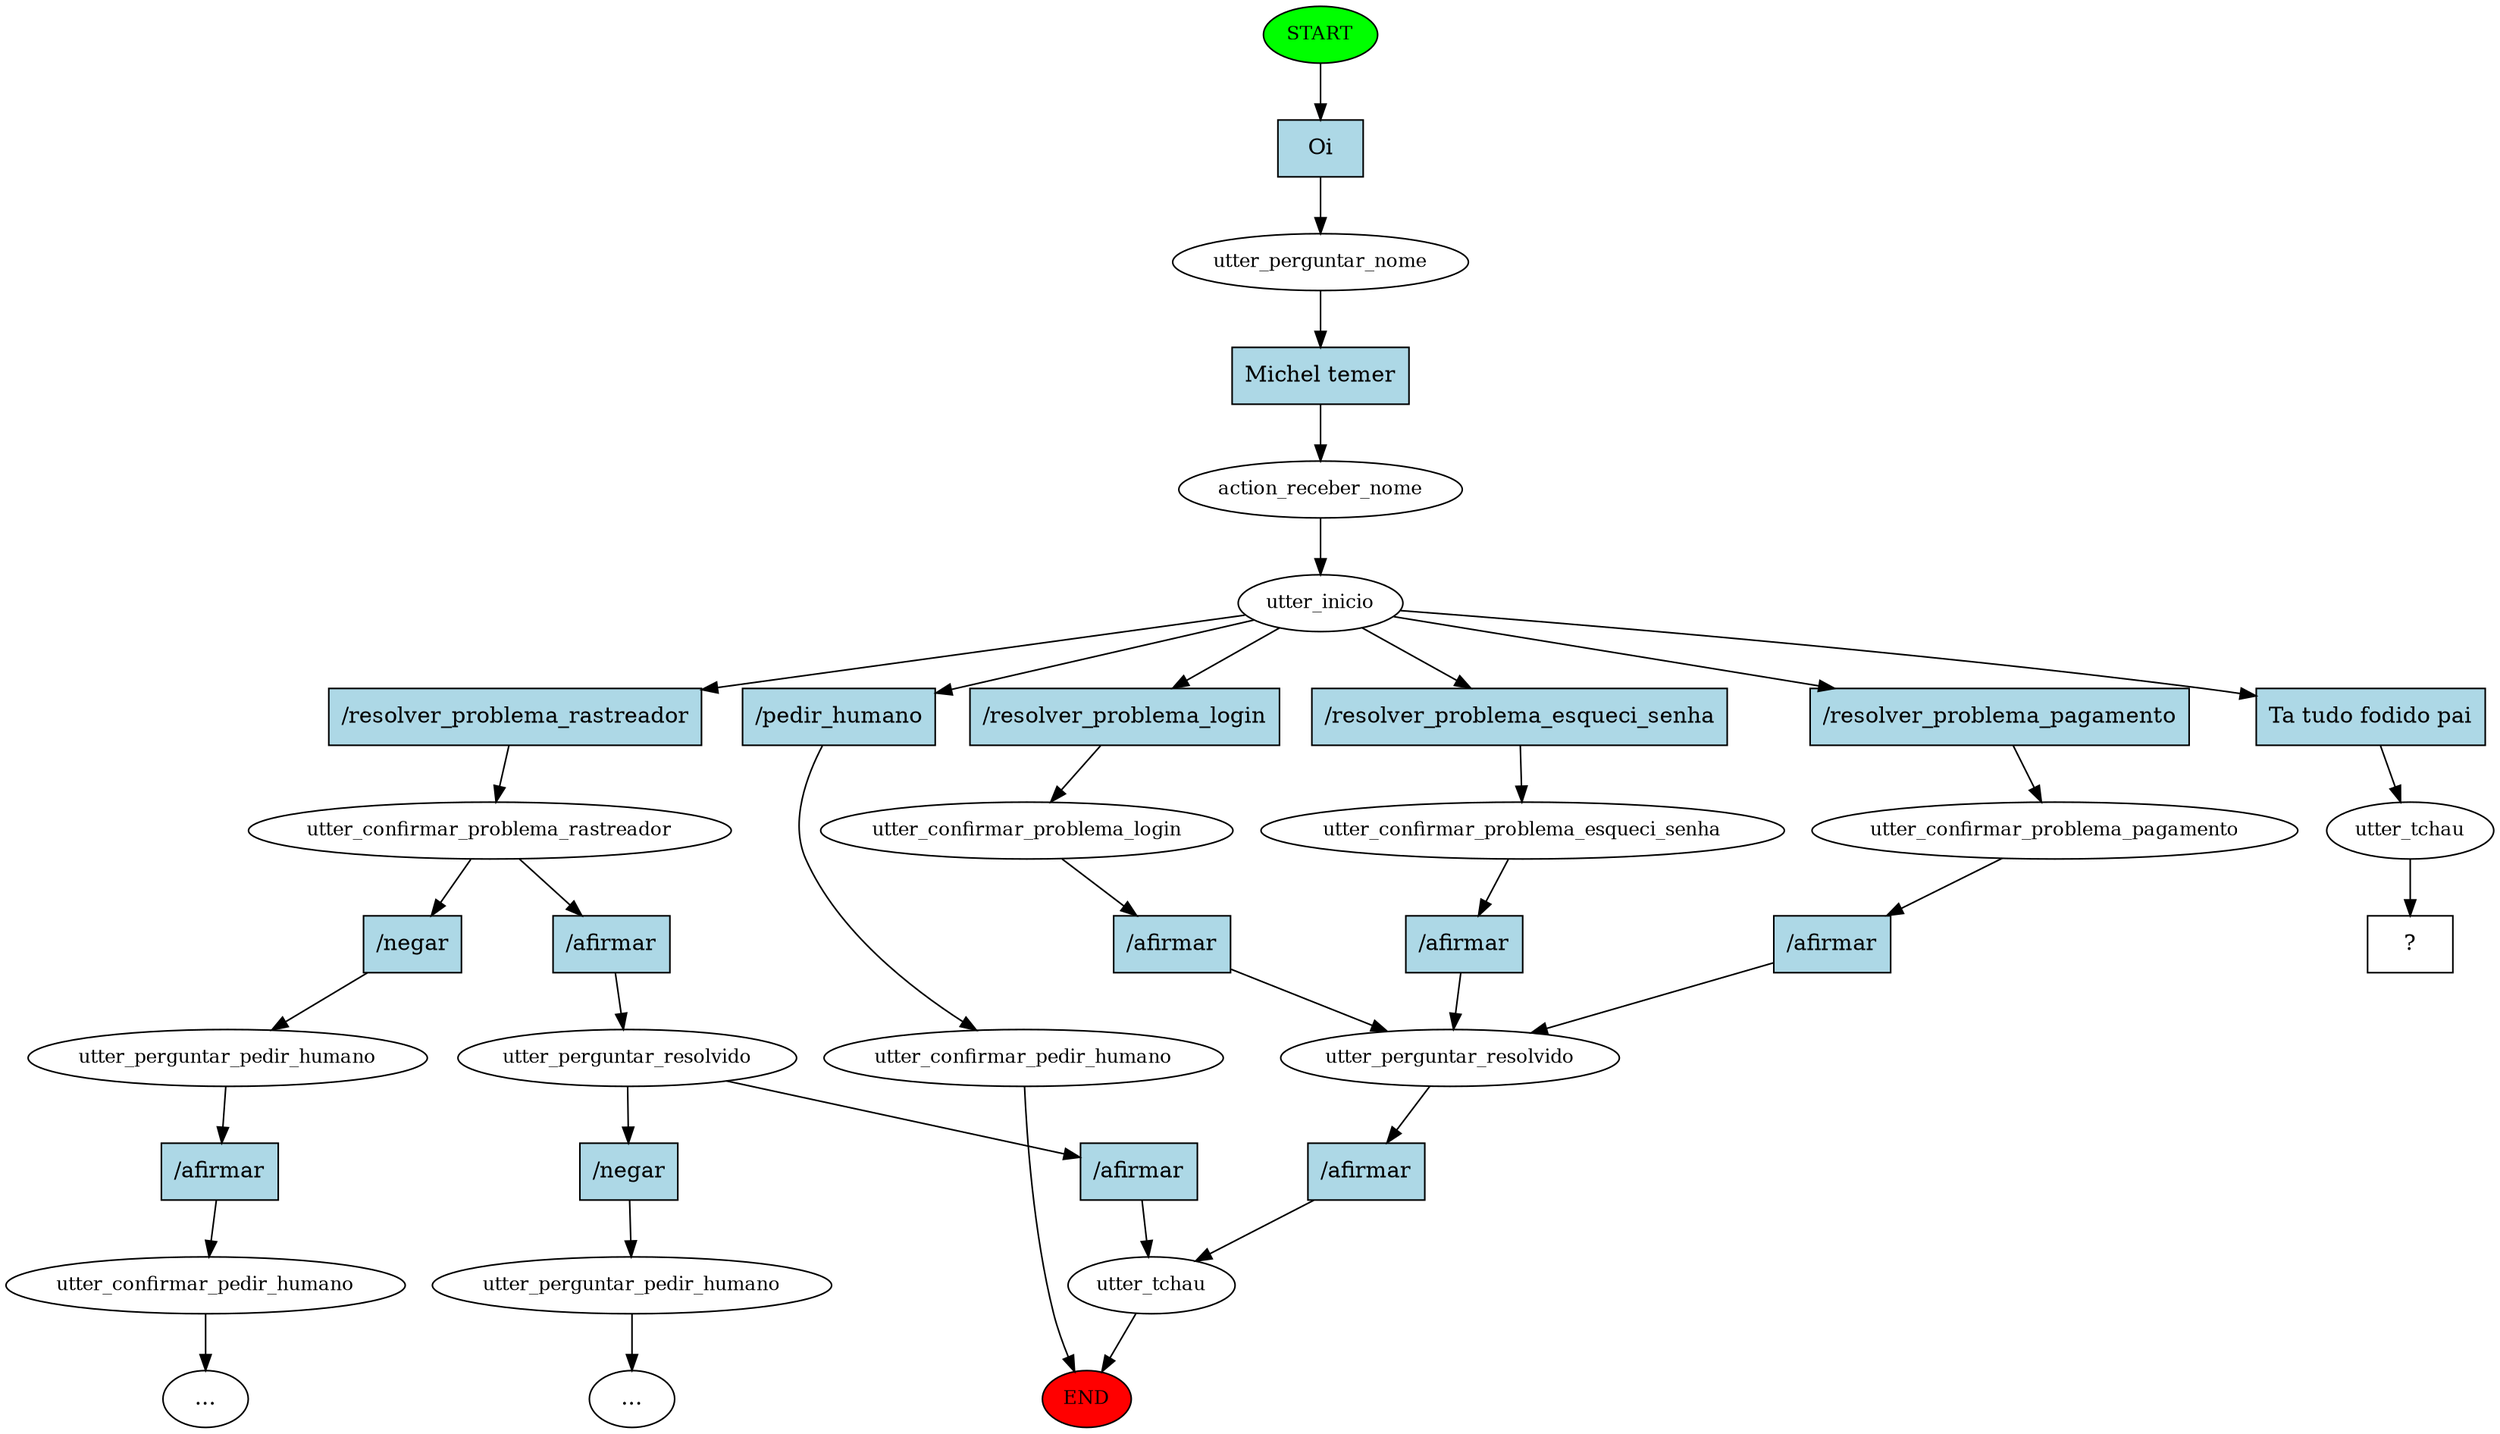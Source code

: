 digraph  {
0 [class="start active", fillcolor=green, fontsize=12, label=START, style=filled];
"-1" [class=end, fillcolor=red, fontsize=12, label=END, style=filled];
1 [class=active, fontsize=12, label=utter_perguntar_nome];
2 [class=active, fontsize=12, label=action_receber_nome];
3 [class=active, fontsize=12, label=utter_inicio];
4 [class="", fontsize=12, label=utter_confirmar_problema_rastreador];
5 [class="", fontsize=12, label=utter_perguntar_pedir_humano];
6 [class="", fontsize=12, label=utter_confirmar_pedir_humano];
"-3" [class=ellipsis, label="..."];
10 [class="", fontsize=12, label=utter_confirmar_pedir_humano];
15 [class="", fontsize=12, label=utter_perguntar_resolvido];
16 [class="", fontsize=12, label=utter_perguntar_pedir_humano];
"-4" [class=ellipsis, label="..."];
22 [class="", fontsize=12, label=utter_tchau];
44 [class="", fontsize=12, label=utter_confirmar_problema_login];
45 [class="", fontsize=12, label=utter_perguntar_resolvido];
68 [class="", fontsize=12, label=utter_confirmar_problema_esqueci_senha];
92 [class="", fontsize=12, label=utter_confirmar_problema_pagamento];
116 [class=active, fontsize=12, label=utter_tchau];
117 [class="intent dashed active", label="  ?  ", shape=rect];
118 [class="intent active", fillcolor=lightblue, label=Oi, shape=rect, style=filled];
119 [class="intent active", fillcolor=lightblue, label="Michel\ temer", shape=rect, style=filled];
120 [class=intent, fillcolor=lightblue, label="/resolver_problema_rastreador", shape=rect, style=filled];
121 [class=intent, fillcolor=lightblue, label="/pedir_humano", shape=rect, style=filled];
122 [class=intent, fillcolor=lightblue, label="/resolver_problema_login", shape=rect, style=filled];
123 [class=intent, fillcolor=lightblue, label="/resolver_problema_esqueci_senha", shape=rect, style=filled];
124 [class=intent, fillcolor=lightblue, label="/resolver_problema_pagamento", shape=rect, style=filled];
125 [class="intent active", fillcolor=lightblue, label="Ta\ tudo\ fodido\ pai", shape=rect, style=filled];
126 [class=intent, fillcolor=lightblue, label="/negar", shape=rect, style=filled];
127 [class=intent, fillcolor=lightblue, label="/afirmar", shape=rect, style=filled];
128 [class=intent, fillcolor=lightblue, label="/afirmar", shape=rect, style=filled];
129 [class=intent, fillcolor=lightblue, label="/negar", shape=rect, style=filled];
130 [class=intent, fillcolor=lightblue, label="/afirmar", shape=rect, style=filled];
131 [class=intent, fillcolor=lightblue, label="/afirmar", shape=rect, style=filled];
132 [class=intent, fillcolor=lightblue, label="/afirmar", shape=rect, style=filled];
133 [class=intent, fillcolor=lightblue, label="/afirmar", shape=rect, style=filled];
134 [class=intent, fillcolor=lightblue, label="/afirmar", shape=rect, style=filled];
0 -> 118  [class=active, key=0];
1 -> 119  [class=active, key=0];
2 -> 3  [class=active, key=NONE, label=""];
3 -> 120  [class="", key=0];
3 -> 121  [class="", key=0];
3 -> 122  [class="", key=0];
3 -> 123  [class="", key=0];
3 -> 124  [class="", key=0];
3 -> 125  [class=active, key=0];
4 -> 126  [class="", key=0];
4 -> 127  [class="", key=0];
5 -> 128  [class="", key=0];
6 -> "-3"  [class="", key=NONE, label=""];
10 -> "-1"  [class="", key=NONE, label=""];
15 -> 129  [class="", key=0];
15 -> 130  [class="", key=0];
16 -> "-4"  [class="", key=NONE, label=""];
22 -> "-1"  [class="", key=NONE, label=""];
44 -> 131  [class="", key=0];
45 -> 132  [class="", key=0];
68 -> 133  [class="", key=0];
92 -> 134  [class="", key=0];
116 -> 117  [class=active, key=NONE, label=""];
118 -> 1  [class=active, key=0];
119 -> 2  [class=active, key=0];
120 -> 4  [class="", key=0];
121 -> 10  [class="", key=0];
122 -> 44  [class="", key=0];
123 -> 68  [class="", key=0];
124 -> 92  [class="", key=0];
125 -> 116  [class=active, key=0];
126 -> 5  [class="", key=0];
127 -> 15  [class="", key=0];
128 -> 6  [class="", key=0];
129 -> 16  [class="", key=0];
130 -> 22  [class="", key=0];
131 -> 45  [class="", key=0];
132 -> 22  [class="", key=0];
133 -> 45  [class="", key=0];
134 -> 45  [class="", key=0];
}
